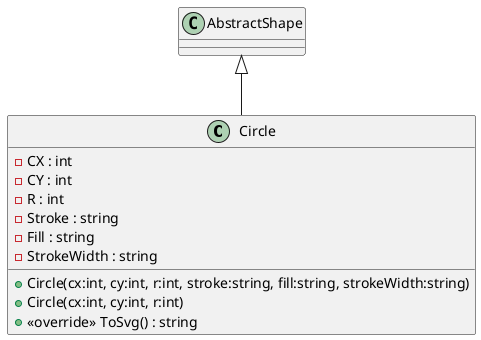 @startuml
class Circle {
    - CX : int
    - CY : int
    - R : int
    - Stroke : string
    - Fill : string
    - StrokeWidth : string
    + Circle(cx:int, cy:int, r:int, stroke:string, fill:string, strokeWidth:string)
    + Circle(cx:int, cy:int, r:int)
    + <<override>> ToSvg() : string
}
AbstractShape <|-- Circle
@enduml
